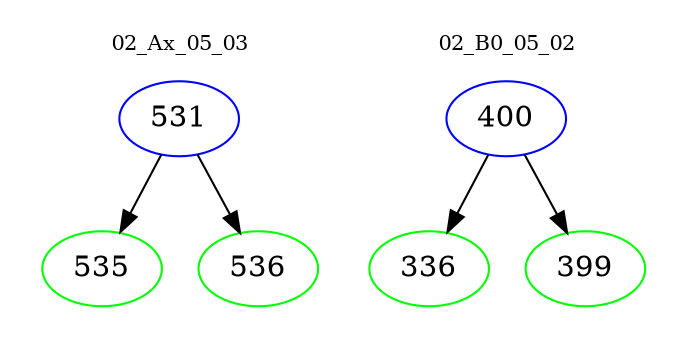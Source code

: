 digraph{
subgraph cluster_0 {
color = white
label = "02_Ax_05_03";
fontsize=10;
T0_531 [label="531", color="blue"]
T0_531 -> T0_535 [color="black"]
T0_535 [label="535", color="green"]
T0_531 -> T0_536 [color="black"]
T0_536 [label="536", color="green"]
}
subgraph cluster_1 {
color = white
label = "02_B0_05_02";
fontsize=10;
T1_400 [label="400", color="blue"]
T1_400 -> T1_336 [color="black"]
T1_336 [label="336", color="green"]
T1_400 -> T1_399 [color="black"]
T1_399 [label="399", color="green"]
}
}
